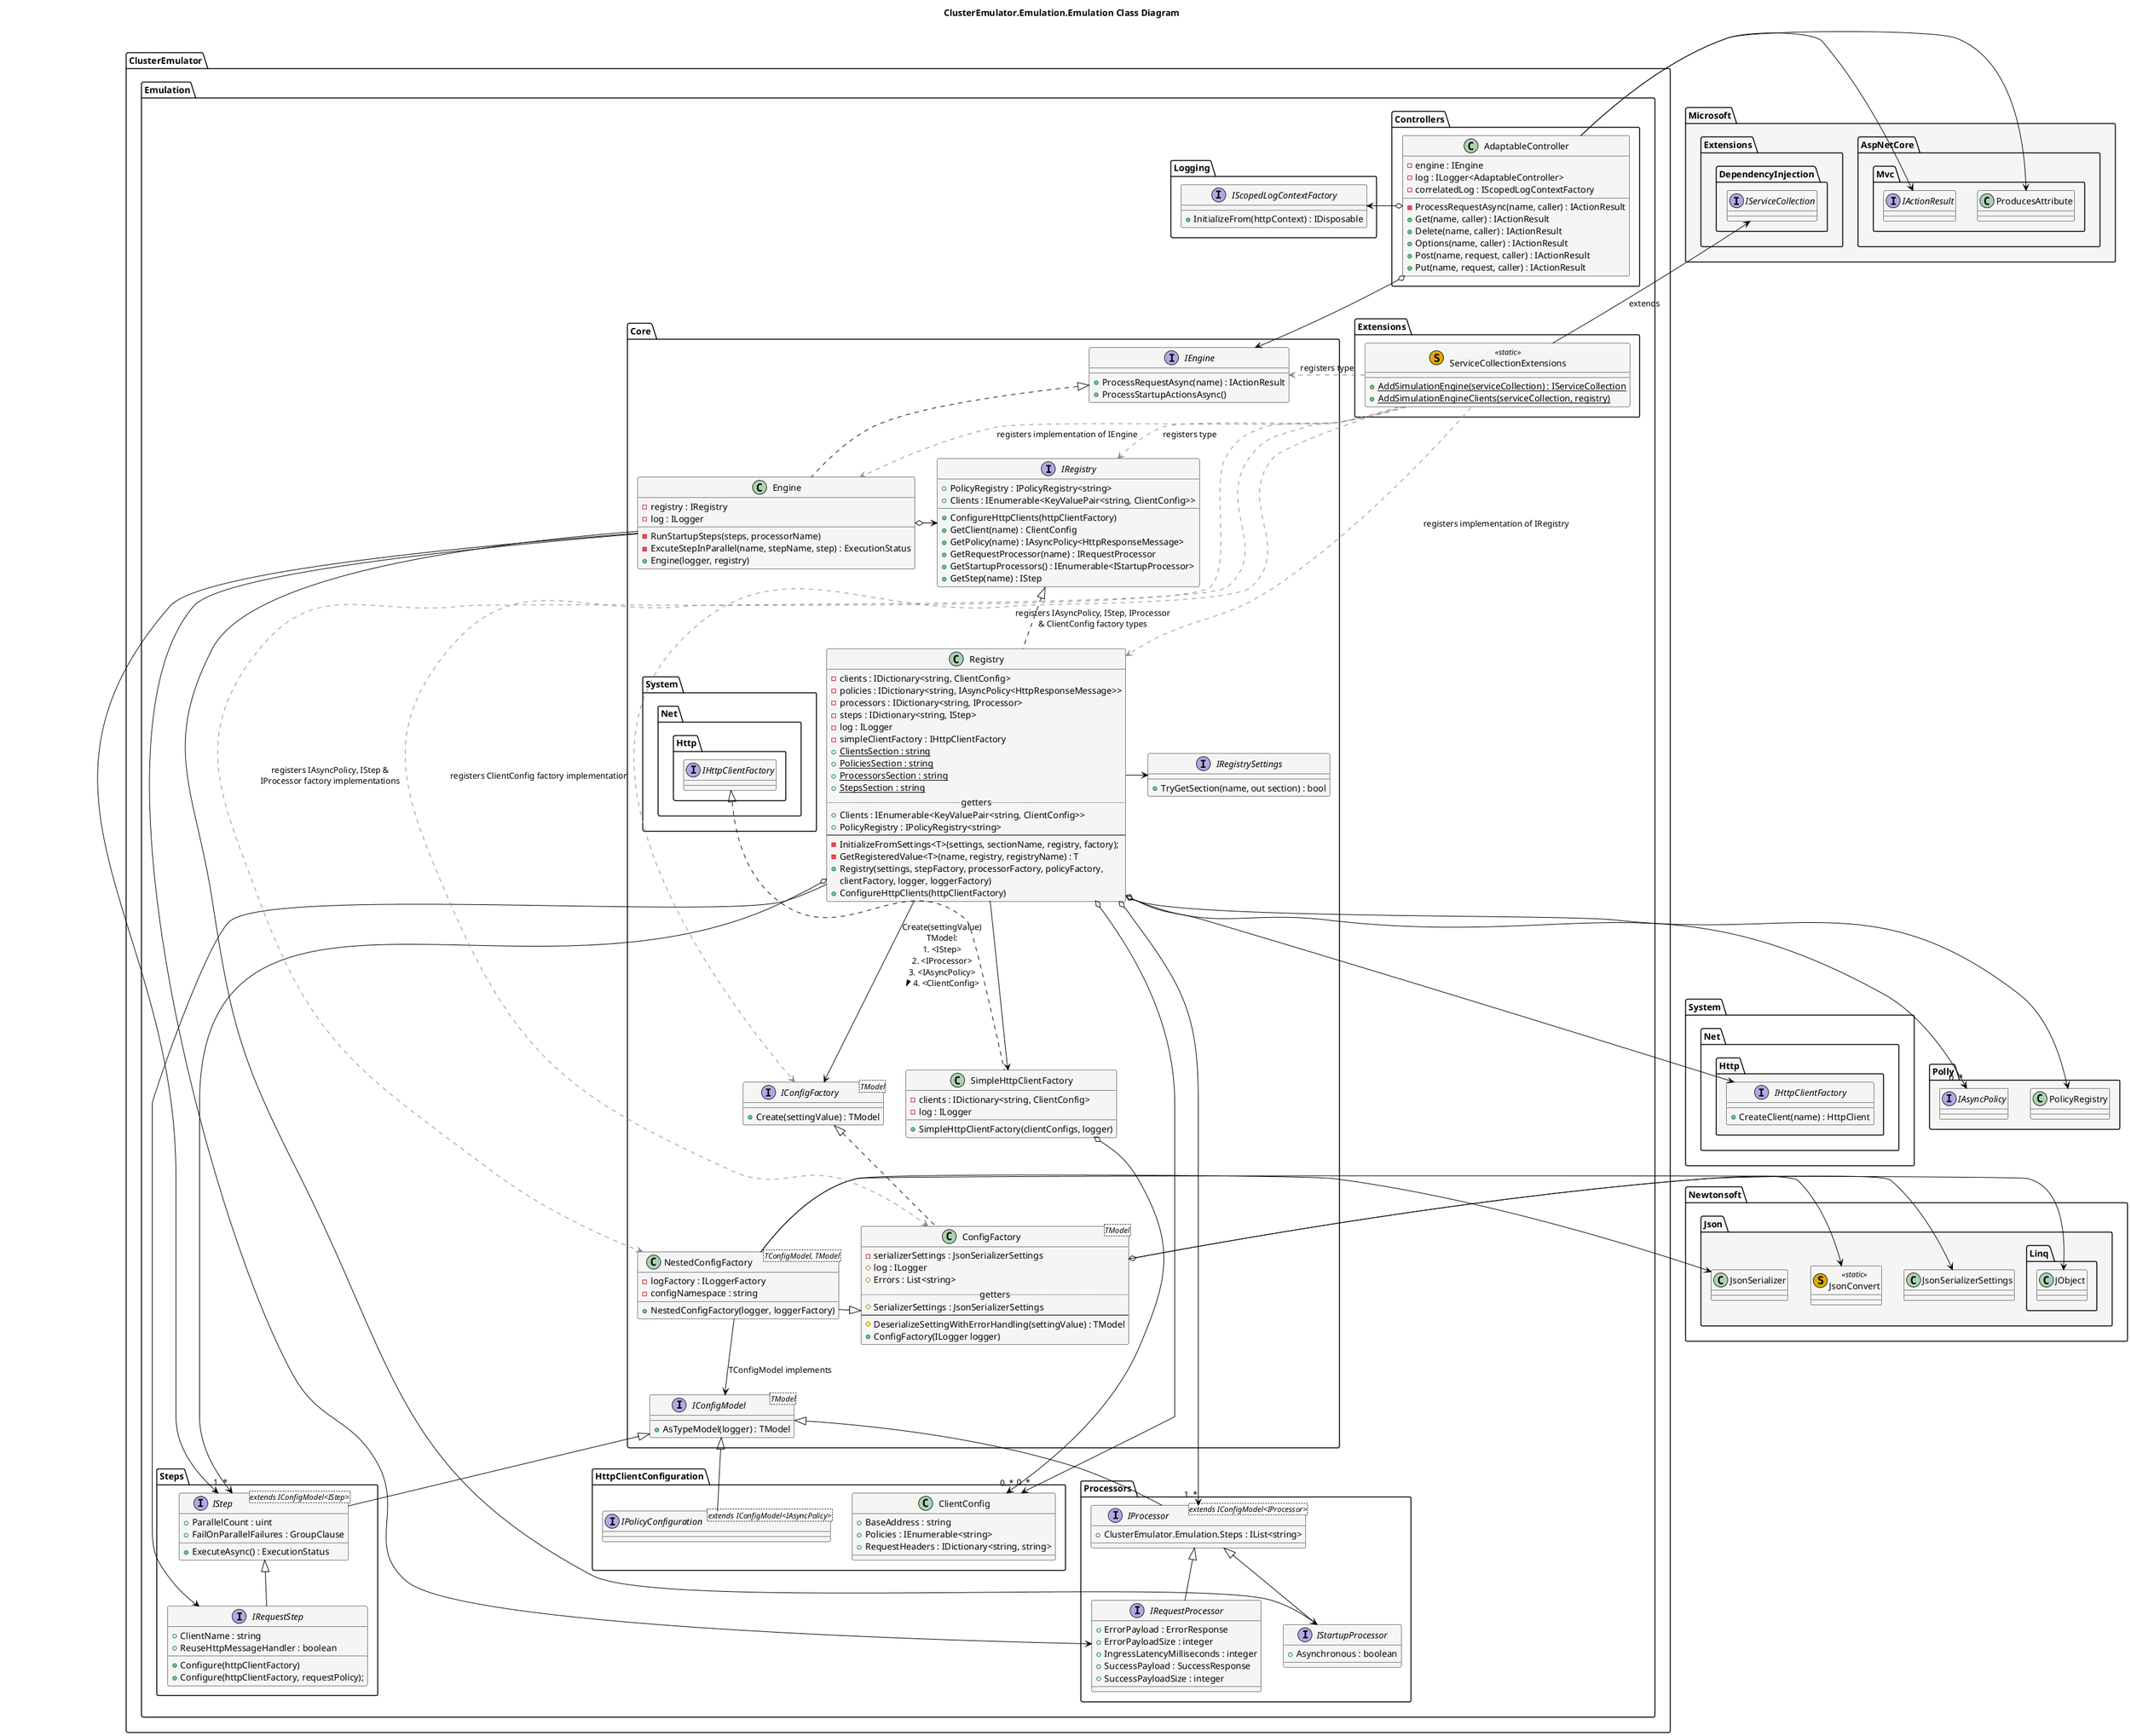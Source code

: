 @startuml

skinparam class {
    FontName Arial
    BorderColor black
    BackgroundColor whitesmoke
    ArrowColor black
}

title ClusterEmulator.Emulation.Emulation Class Diagram

'TODO: Add MVC and Newtonsoft refs'

namespace ClusterEmulator.Emulation.Controllers {
    class AdaptableController {
        - engine : IEngine
        - log : ILogger<AdaptableController>
        - correlatedLog : IScopedLogContextFactory
        - ProcessRequestAsync(name, caller) : IActionResult
        + Get(name, caller) : IActionResult
        + Delete(name, caller) : IActionResult
        + Options(name, caller) : IActionResult
        + Post(name, request, caller) : IActionResult
        + Put(name, request, caller) : IActionResult
    }
}

namespace ClusterEmulator.Emulation.Core {
    interface IConfigFactory<TModel> {
        + Create(settingValue) : TModel
    }

    class ConfigFactory<TModel> implements IConfigFactory {
        - serializerSettings : JsonSerializerSettings
        # log : ILogger
        # Errors : List<string>
        ..getters..
        # SerializerSettings : JsonSerializerSettings
        ----
        # DeserializeSettingWithErrorHandling(settingValue) : TModel
        + ConfigFactory(ILogger logger)
    }

    interface IEngine {
        + ProcessRequestAsync(name) : IActionResult
        + ProcessStartupActionsAsync()
    }

    class Engine implements IEngine {
        - registry : IRegistry
        - log : ILogger
        - RunStartupSteps(steps, processorName)
        - ExcuteStepInParallel(name, stepName, step) : ExecutionStatus
        + Engine(logger, registry)
    }

    interface IConfigModel<TModel> {
        + AsTypeModel(logger) : TModel
    }

    interface IRegistry {
        + PolicyRegistry : IPolicyRegistry<string>
        + Clients : IEnumerable<KeyValuePair<string, ClientConfig>>
        + ConfigureHttpClients(httpClientFactory)
        + GetClient(name) : ClientConfig
        + GetPolicy(name) : IAsyncPolicy<HttpResponseMessage>
        + GetRequestProcessor(name) : IRequestProcessor
        + GetStartupProcessors() : IEnumerable<IStartupProcessor>
        + GetStep(name) : IStep
    }

    interface IRegistrySettings {
        + TryGetSection(name, out section) : bool
    }

    class Registry implements IRegistry {
        - clients : IDictionary<string, ClientConfig>
        - policies : IDictionary<string, IAsyncPolicy<HttpResponseMessage>>
        - processors : IDictionary<string, IProcessor>
        - steps : IDictionary<string, IStep>
        - log : ILogger
        - simpleClientFactory : IHttpClientFactory
        + {static} ClientsSection : string
        + {static} PoliciesSection : string
        + {static} ProcessorsSection : string
        + {static} StepsSection : string
        ..getters..
        + Clients : IEnumerable<KeyValuePair<string, ClientConfig>>
        + PolicyRegistry : IPolicyRegistry<string>
        ----
        - InitializeFromSettings<T>(settings, sectionName, registry, factory);
        - GetRegisteredValue<T>(name, registry, registryName) : T
        + Registry(settings, stepFactory, processorFactory, policyFactory,
        clientFactory, logger, loggerFactory)
        + ConfigureHttpClients(httpClientFactory)
    }

    class NestedConfigFactory<TConfigModel, TModel> extends ConfigFactory {
        - logFactory : ILoggerFactory
        - configNamespace : string
        + NestedConfigFactory(logger, loggerFactory)
    }

    class SimpleHttpClientFactory implements System.Net.Http.IHttpClientFactory {
        - clients : IDictionary<string, ClientConfig>
        - log : ILogger
        + SimpleHttpClientFactory(clientConfigs, logger)
    }

    Engine o-> IRegistry
    NestedConfigFactory --> IConfigModel : TConfigModel implements
    NestedConfigFactory -[hidden]> ConfigFactory
    Registry -> IRegistrySettings
    Registry --> IConfigFactory : Create(settingValue)\nTModel:\n1. <IStep>\n2. <IProcessor>\n3. <IAsyncPolicy>\n4. <ClientConfig> >
    Registry --> SimpleHttpClientFactory
}


namespace ClusterEmulator.Emulation.Extensions {
    class ServiceCollectionExtensions << (S,#DDAA00) static >> {
        + {static} AddSimulationEngine(serviceCollection) : IServiceCollection
        + {static} AddSimulationEngineClients(serviceCollection, registry)
    }
}


namespace System.Net.Http #whitesmoke {
    interface IHttpClientFactory {
        + CreateClient(name) : HttpClient
    }
}

namespace ClusterEmulator.Emulation.HttpClientConfiguration {
    interface IPolicyConfiguration<extends IConfigModel<IAsyncPolicy>> extends ClusterEmulator.Emulation.Core.IConfigModel

    class ClientConfig {
        + BaseAddress : string
        + Policies : IEnumerable<string>
        + RequestHeaders : IDictionary<string, string>
    }
}

namespace ClusterEmulator.Emulation.Logging {
    interface IScopedLogContextFactory {
        + InitializeFrom(httpContext) : IDisposable
    }
}

namespace ClusterEmulator.Emulation.Processors {
    interface IProcessor<extends IConfigModel<IProcessor>> extends ClusterEmulator.Emulation.Core.IConfigModel {
        + ClusterEmulator.Emulation.Steps : IList<string>
    }

    interface IRequestProcessor extends IProcessor {
        + ErrorPayload : ErrorResponse
        + ErrorPayloadSize : integer
        + IngressLatencyMilliseconds : integer
        + SuccessPayload : SuccessResponse
        + SuccessPayloadSize : integer
    }

    interface IStartupProcessor extends IProcessor {
        + Asynchronous : boolean
    }
}


namespace ClusterEmulator.Emulation.Steps {
    interface IStep<extends IConfigModel<IStep>> extends ClusterEmulator.Emulation.Core.IConfigModel {
        + ParallelCount : uint
        + FailOnParallelFailures : GroupClause
        + ExecuteAsync() : ExecutionStatus
    }

    interface IRequestStep extends IStep {
        + ClientName : string
        + ReuseHttpMessageHandler : boolean
        + Configure(httpClientFactory)
        + Configure(httpClientFactory, requestPolicy);
    }
}


'Microsoft namespaces'
namespace Microsoft #whitesmoke {
    namespace AspNetCore {
        namespace Mvc {
            interface IActionResult
            class ProducesAttribute
        }
    }

    namespace Extensions {
        namespace DependencyInjection {
            interface IServiceCollection
        }
    }    
}

'Newtonsoft namespaces'
namespace Newtonsoft.Json #whitesmoke {
    class JsonConvert << (S,#DDAA00) static >>
    class JsonSerializer
    class JsonSerializerSettings

    namespace Linq {
        class JObject
    }    
}

'Polly namespaces'
namespace Polly #whitesmoke {
    interface IAsyncPolicy
    class PolicyRegistry
}

'ClusterEmulator.Emulation.Controllers connections'
ClusterEmulator.Emulation.Controllers.AdaptableController o--> ClusterEmulator.Emulation.Core.IEngine
ClusterEmulator.Emulation.Controllers.AdaptableController o-> ClusterEmulator.Emulation.Logging.IScopedLogContextFactory
ClusterEmulator.Emulation.Controllers.AdaptableController -> Microsoft.AspNetCore.Mvc.IActionResult
ClusterEmulator.Emulation.Controllers.AdaptableController -> Microsoft.AspNetCore.Mvc.ProducesAttribute

'ClusterEmulator.Emulation.Core connections'
ClusterEmulator.Emulation.Core.Engine --> ClusterEmulator.Emulation.Processors.IRequestProcessor
ClusterEmulator.Emulation.Core.Engine --> ClusterEmulator.Emulation.Processors.IStartupProcessor
ClusterEmulator.Emulation.Core.Engine --> ClusterEmulator.Emulation.Steps.IStep

ClusterEmulator.Emulation.Core.Registry o--> "0..*" ClusterEmulator.Emulation.HttpClientConfiguration.ClientConfig
ClusterEmulator.Emulation.Core.Registry o--> "1..*" ClusterEmulator.Emulation.Processors.IProcessor
ClusterEmulator.Emulation.Core.Registry o--> "1..*" ClusterEmulator.Emulation.Steps.IStep

ClusterEmulator.Emulation.Core.Registry o--> Polly.PolicyRegistry
ClusterEmulator.Emulation.Core.Registry o--> "0..*" Polly.IAsyncPolicy
ClusterEmulator.Emulation.Core.Registry o--> System.Net.Http.IHttpClientFactory

ClusterEmulator.Emulation.Core.Registry --> ClusterEmulator.Emulation.Steps.IRequestStep

ClusterEmulator.Emulation.Core.SimpleHttpClientFactory o--> "0..*" ClusterEmulator.Emulation.HttpClientConfiguration.ClientConfig

ClusterEmulator.Emulation.Core.ConfigFactory o-> Newtonsoft.Json.JsonSerializerSettings
ClusterEmulator.Emulation.Core.ConfigFactory -> Newtonsoft.Json.JsonConvert

ClusterEmulator.Emulation.Core.NestedConfigFactory -> Newtonsoft.Json.JsonSerializer
ClusterEmulator.Emulation.Core.NestedConfigFactory -> Newtonsoft.Json.Linq.JObject


ClusterEmulator.Emulation.Extensions.ServiceCollectionExtensions -up-> Microsoft.Extensions.DependencyInjection.IServiceCollection: extends
ClusterEmulator.Emulation.Extensions.ServiceCollectionExtensions .[#888888].> ClusterEmulator.Emulation.Core.IConfigFactory : registers IAsyncPolicy, IStep, IProcessor\n& ClientConfig factory types
ClusterEmulator.Emulation.Extensions.ServiceCollectionExtensions .[#888888].> ClusterEmulator.Emulation.Core.NestedConfigFactory : registers IAsyncPolicy, IStep &\nIProcessor factory implementations
ClusterEmulator.Emulation.Extensions.ServiceCollectionExtensions .[#888888].> ClusterEmulator.Emulation.Core.ConfigFactory : registers ClientConfig factory implementation
ClusterEmulator.Emulation.Extensions.ServiceCollectionExtensions .[#888888].> ClusterEmulator.Emulation.Core.IRegistry : registers type
ClusterEmulator.Emulation.Extensions.ServiceCollectionExtensions .[#888888].> ClusterEmulator.Emulation.Core.Registry : registers implementation of IRegistry
ClusterEmulator.Emulation.Extensions.ServiceCollectionExtensions .[#888888]> ClusterEmulator.Emulation.Core.IEngine : registers type
ClusterEmulator.Emulation.Extensions.ServiceCollectionExtensions .[#888888].> ClusterEmulator.Emulation.Core.Engine : registers implementation of IEngine

@enduml